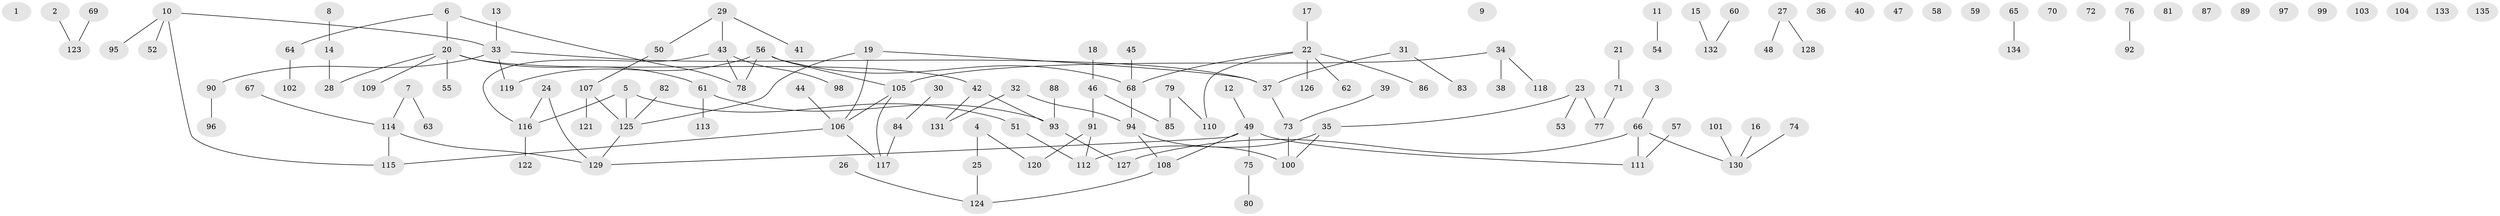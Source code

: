 // coarse degree distribution, {6: 0.0625, 1: 0.28125, 3: 0.1875, 4: 0.125, 2: 0.25, 5: 0.0625, 7: 0.03125}
// Generated by graph-tools (version 1.1) at 2025/47/03/04/25 22:47:57]
// undirected, 135 vertices, 125 edges
graph export_dot {
  node [color=gray90,style=filled];
  1;
  2;
  3;
  4;
  5;
  6;
  7;
  8;
  9;
  10;
  11;
  12;
  13;
  14;
  15;
  16;
  17;
  18;
  19;
  20;
  21;
  22;
  23;
  24;
  25;
  26;
  27;
  28;
  29;
  30;
  31;
  32;
  33;
  34;
  35;
  36;
  37;
  38;
  39;
  40;
  41;
  42;
  43;
  44;
  45;
  46;
  47;
  48;
  49;
  50;
  51;
  52;
  53;
  54;
  55;
  56;
  57;
  58;
  59;
  60;
  61;
  62;
  63;
  64;
  65;
  66;
  67;
  68;
  69;
  70;
  71;
  72;
  73;
  74;
  75;
  76;
  77;
  78;
  79;
  80;
  81;
  82;
  83;
  84;
  85;
  86;
  87;
  88;
  89;
  90;
  91;
  92;
  93;
  94;
  95;
  96;
  97;
  98;
  99;
  100;
  101;
  102;
  103;
  104;
  105;
  106;
  107;
  108;
  109;
  110;
  111;
  112;
  113;
  114;
  115;
  116;
  117;
  118;
  119;
  120;
  121;
  122;
  123;
  124;
  125;
  126;
  127;
  128;
  129;
  130;
  131;
  132;
  133;
  134;
  135;
  2 -- 123;
  3 -- 66;
  4 -- 25;
  4 -- 120;
  5 -- 51;
  5 -- 116;
  5 -- 125;
  6 -- 20;
  6 -- 64;
  6 -- 78;
  7 -- 63;
  7 -- 114;
  8 -- 14;
  10 -- 33;
  10 -- 52;
  10 -- 95;
  10 -- 115;
  11 -- 54;
  12 -- 49;
  13 -- 33;
  14 -- 28;
  15 -- 132;
  16 -- 130;
  17 -- 22;
  18 -- 46;
  19 -- 37;
  19 -- 106;
  19 -- 125;
  20 -- 28;
  20 -- 42;
  20 -- 55;
  20 -- 61;
  20 -- 109;
  21 -- 71;
  22 -- 62;
  22 -- 68;
  22 -- 86;
  22 -- 110;
  22 -- 126;
  23 -- 35;
  23 -- 53;
  23 -- 77;
  24 -- 116;
  24 -- 129;
  25 -- 124;
  26 -- 124;
  27 -- 48;
  27 -- 128;
  29 -- 41;
  29 -- 43;
  29 -- 50;
  30 -- 84;
  31 -- 37;
  31 -- 83;
  32 -- 94;
  32 -- 131;
  33 -- 37;
  33 -- 90;
  33 -- 119;
  34 -- 38;
  34 -- 105;
  34 -- 118;
  35 -- 100;
  35 -- 112;
  37 -- 73;
  39 -- 73;
  42 -- 93;
  42 -- 131;
  43 -- 78;
  43 -- 98;
  43 -- 116;
  44 -- 106;
  45 -- 68;
  46 -- 85;
  46 -- 91;
  49 -- 75;
  49 -- 108;
  49 -- 111;
  49 -- 129;
  50 -- 107;
  51 -- 112;
  56 -- 68;
  56 -- 78;
  56 -- 105;
  56 -- 119;
  57 -- 111;
  60 -- 132;
  61 -- 93;
  61 -- 113;
  64 -- 102;
  65 -- 134;
  66 -- 111;
  66 -- 127;
  66 -- 130;
  67 -- 114;
  68 -- 94;
  69 -- 123;
  71 -- 77;
  73 -- 100;
  74 -- 130;
  75 -- 80;
  76 -- 92;
  79 -- 85;
  79 -- 110;
  82 -- 125;
  84 -- 117;
  88 -- 93;
  90 -- 96;
  91 -- 112;
  91 -- 120;
  93 -- 127;
  94 -- 100;
  94 -- 108;
  101 -- 130;
  105 -- 106;
  105 -- 117;
  106 -- 115;
  106 -- 117;
  107 -- 121;
  107 -- 125;
  108 -- 124;
  114 -- 115;
  114 -- 129;
  116 -- 122;
  125 -- 129;
}
